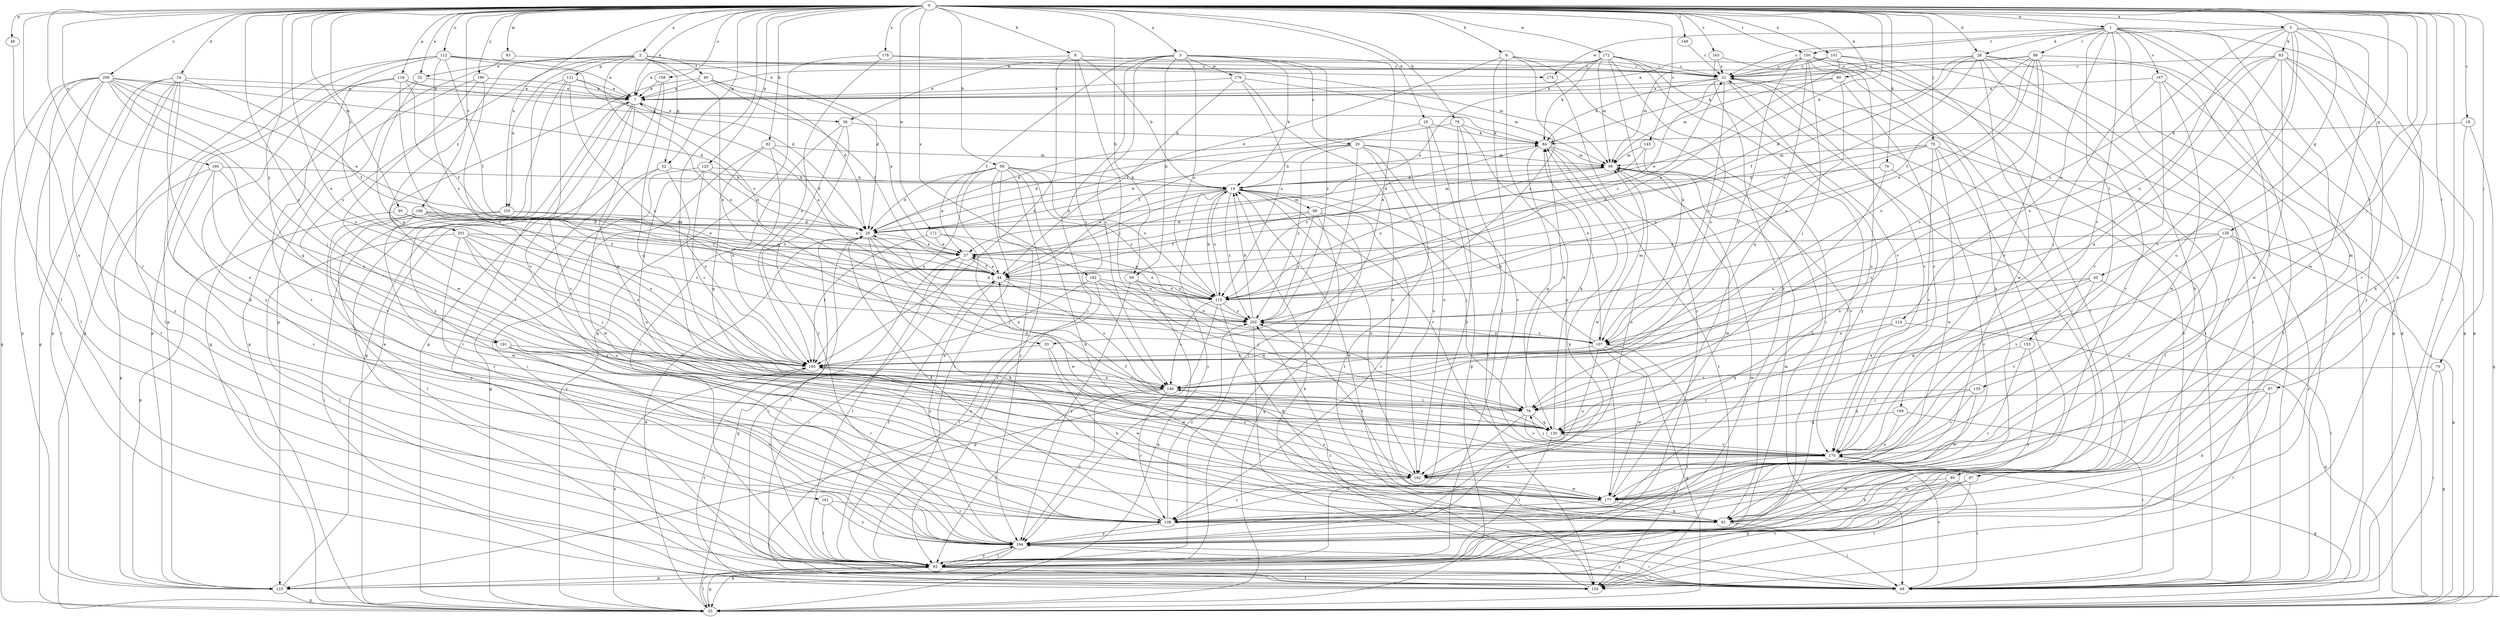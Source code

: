 strict digraph  {
0;
1;
2;
3;
5;
7;
8;
9;
14;
18;
20;
22;
24;
25;
28;
29;
32;
33;
36;
37;
40;
44;
45;
49;
52;
53;
56;
59;
61;
68;
70;
75;
76;
78;
79;
80;
82;
83;
84;
87;
88;
89;
92;
93;
95;
97;
98;
99;
101;
105;
107;
112;
114;
115;
119;
120;
121;
123;
129;
130;
135;
138;
143;
146;
148;
150;
153;
154;
158;
160;
161;
162;
163;
166;
167;
169;
170;
171;
172;
174;
176;
177;
178;
182;
185;
190;
191;
194;
200;
201;
202;
0 -> 1  [label=a];
0 -> 2  [label=a];
0 -> 3  [label=a];
0 -> 5  [label=a];
0 -> 7  [label=a];
0 -> 8  [label=b];
0 -> 9  [label=b];
0 -> 14  [label=b];
0 -> 18  [label=c];
0 -> 24  [label=d];
0 -> 25  [label=d];
0 -> 28  [label=d];
0 -> 32  [label=e];
0 -> 45  [label=g];
0 -> 49  [label=g];
0 -> 52  [label=g];
0 -> 56  [label=h];
0 -> 59  [label=h];
0 -> 68  [label=i];
0 -> 70  [label=j];
0 -> 75  [label=j];
0 -> 76  [label=j];
0 -> 78  [label=k];
0 -> 79  [label=k];
0 -> 80  [label=k];
0 -> 82  [label=k];
0 -> 87  [label=l];
0 -> 93  [label=m];
0 -> 95  [label=m];
0 -> 101  [label=n];
0 -> 105  [label=n];
0 -> 112  [label=o];
0 -> 119  [label=p];
0 -> 120  [label=p];
0 -> 129  [label=q];
0 -> 130  [label=q];
0 -> 135  [label=r];
0 -> 138  [label=r];
0 -> 143  [label=s];
0 -> 146  [label=s];
0 -> 148  [label=t];
0 -> 150  [label=t];
0 -> 158  [label=u];
0 -> 160  [label=u];
0 -> 161  [label=u];
0 -> 163  [label=v];
0 -> 166  [label=v];
0 -> 171  [label=w];
0 -> 172  [label=w];
0 -> 178  [label=x];
0 -> 182  [label=x];
0 -> 185  [label=x];
0 -> 190  [label=y];
0 -> 191  [label=y];
0 -> 200  [label=z];
0 -> 201  [label=z];
1 -> 28  [label=d];
1 -> 68  [label=i];
1 -> 88  [label=l];
1 -> 89  [label=l];
1 -> 92  [label=l];
1 -> 97  [label=m];
1 -> 114  [label=o];
1 -> 150  [label=t];
1 -> 153  [label=t];
1 -> 154  [label=t];
1 -> 167  [label=v];
1 -> 169  [label=v];
1 -> 174  [label=w];
2 -> 29  [label=d];
2 -> 32  [label=e];
2 -> 33  [label=e];
2 -> 40  [label=f];
2 -> 52  [label=g];
2 -> 105  [label=n];
2 -> 107  [label=n];
2 -> 121  [label=p];
2 -> 174  [label=w];
2 -> 191  [label=y];
2 -> 201  [label=z];
3 -> 14  [label=b];
3 -> 20  [label=c];
3 -> 33  [label=e];
3 -> 36  [label=e];
3 -> 44  [label=f];
3 -> 59  [label=h];
3 -> 92  [label=l];
3 -> 115  [label=o];
3 -> 146  [label=s];
3 -> 176  [label=w];
3 -> 202  [label=z];
5 -> 22  [label=c];
5 -> 61  [label=h];
5 -> 83  [label=k];
5 -> 107  [label=n];
5 -> 138  [label=r];
5 -> 162  [label=u];
5 -> 170  [label=v];
5 -> 177  [label=w];
5 -> 202  [label=z];
7 -> 36  [label=e];
7 -> 53  [label=g];
7 -> 68  [label=i];
7 -> 130  [label=q];
7 -> 162  [label=u];
8 -> 7  [label=a];
8 -> 14  [label=b];
8 -> 22  [label=c];
8 -> 76  [label=j];
8 -> 146  [label=s];
8 -> 185  [label=x];
9 -> 22  [label=c];
9 -> 29  [label=d];
9 -> 68  [label=i];
9 -> 92  [label=l];
9 -> 194  [label=y];
9 -> 202  [label=z];
14 -> 29  [label=d];
14 -> 37  [label=e];
14 -> 44  [label=f];
14 -> 76  [label=j];
14 -> 98  [label=m];
14 -> 115  [label=o];
14 -> 162  [label=u];
14 -> 170  [label=v];
14 -> 194  [label=y];
14 -> 202  [label=z];
18 -> 53  [label=g];
18 -> 68  [label=i];
18 -> 84  [label=k];
20 -> 14  [label=b];
20 -> 29  [label=d];
20 -> 92  [label=l];
20 -> 99  [label=m];
20 -> 154  [label=t];
20 -> 162  [label=u];
20 -> 170  [label=v];
20 -> 202  [label=z];
22 -> 7  [label=a];
22 -> 37  [label=e];
22 -> 68  [label=i];
22 -> 84  [label=k];
22 -> 107  [label=n];
22 -> 170  [label=v];
22 -> 194  [label=y];
24 -> 7  [label=a];
24 -> 44  [label=f];
24 -> 53  [label=g];
24 -> 61  [label=h];
24 -> 92  [label=l];
24 -> 123  [label=p];
24 -> 154  [label=t];
24 -> 162  [label=u];
25 -> 44  [label=f];
25 -> 53  [label=g];
25 -> 84  [label=k];
25 -> 162  [label=u];
28 -> 22  [label=c];
28 -> 29  [label=d];
28 -> 44  [label=f];
28 -> 53  [label=g];
28 -> 61  [label=h];
28 -> 68  [label=i];
28 -> 115  [label=o];
28 -> 138  [label=r];
28 -> 177  [label=w];
29 -> 37  [label=e];
29 -> 61  [label=h];
29 -> 68  [label=i];
29 -> 76  [label=j];
29 -> 84  [label=k];
29 -> 92  [label=l];
29 -> 130  [label=q];
32 -> 7  [label=a];
32 -> 53  [label=g];
32 -> 185  [label=x];
33 -> 61  [label=h];
33 -> 177  [label=w];
33 -> 185  [label=x];
36 -> 84  [label=k];
36 -> 92  [label=l];
36 -> 185  [label=x];
36 -> 194  [label=y];
37 -> 44  [label=f];
37 -> 53  [label=g];
37 -> 68  [label=i];
37 -> 92  [label=l];
40 -> 7  [label=a];
40 -> 29  [label=d];
40 -> 37  [label=e];
40 -> 44  [label=f];
40 -> 138  [label=r];
44 -> 37  [label=e];
44 -> 115  [label=o];
44 -> 146  [label=s];
44 -> 194  [label=y];
44 -> 202  [label=z];
45 -> 68  [label=i];
45 -> 107  [label=n];
45 -> 115  [label=o];
45 -> 130  [label=q];
45 -> 170  [label=v];
49 -> 92  [label=l];
52 -> 14  [label=b];
52 -> 53  [label=g];
52 -> 177  [label=w];
52 -> 185  [label=x];
53 -> 29  [label=d];
53 -> 92  [label=l];
53 -> 185  [label=x];
56 -> 14  [label=b];
56 -> 29  [label=d];
56 -> 37  [label=e];
56 -> 61  [label=h];
56 -> 92  [label=l];
56 -> 115  [label=o];
56 -> 154  [label=t];
56 -> 185  [label=x];
56 -> 194  [label=y];
56 -> 202  [label=z];
59 -> 53  [label=g];
59 -> 107  [label=n];
59 -> 115  [label=o];
59 -> 194  [label=y];
61 -> 14  [label=b];
61 -> 68  [label=i];
68 -> 22  [label=c];
68 -> 170  [label=v];
68 -> 194  [label=y];
68 -> 202  [label=z];
70 -> 37  [label=e];
70 -> 61  [label=h];
70 -> 92  [label=l];
70 -> 99  [label=m];
70 -> 115  [label=o];
70 -> 170  [label=v];
70 -> 177  [label=w];
75 -> 53  [label=g];
75 -> 68  [label=i];
75 -> 146  [label=s];
76 -> 84  [label=k];
76 -> 92  [label=l];
76 -> 130  [label=q];
76 -> 170  [label=v];
78 -> 29  [label=d];
78 -> 84  [label=k];
78 -> 107  [label=n];
78 -> 138  [label=r];
78 -> 154  [label=t];
79 -> 14  [label=b];
79 -> 76  [label=j];
79 -> 138  [label=r];
80 -> 7  [label=a];
80 -> 99  [label=m];
80 -> 107  [label=n];
80 -> 170  [label=v];
82 -> 29  [label=d];
82 -> 68  [label=i];
82 -> 99  [label=m];
82 -> 130  [label=q];
82 -> 185  [label=x];
83 -> 22  [label=c];
83 -> 53  [label=g];
83 -> 61  [label=h];
83 -> 130  [label=q];
83 -> 146  [label=s];
83 -> 177  [label=w];
83 -> 185  [label=x];
83 -> 194  [label=y];
84 -> 99  [label=m];
84 -> 115  [label=o];
84 -> 130  [label=q];
84 -> 154  [label=t];
84 -> 177  [label=w];
87 -> 61  [label=h];
87 -> 76  [label=j];
87 -> 92  [label=l];
87 -> 170  [label=v];
88 -> 22  [label=c];
88 -> 44  [label=f];
88 -> 53  [label=g];
88 -> 84  [label=k];
88 -> 115  [label=o];
88 -> 146  [label=s];
88 -> 170  [label=v];
88 -> 185  [label=x];
89 -> 68  [label=i];
89 -> 92  [label=l];
89 -> 154  [label=t];
89 -> 177  [label=w];
92 -> 44  [label=f];
92 -> 53  [label=g];
92 -> 68  [label=i];
92 -> 99  [label=m];
92 -> 123  [label=p];
92 -> 154  [label=t];
92 -> 194  [label=y];
93 -> 22  [label=c];
93 -> 123  [label=p];
95 -> 29  [label=d];
95 -> 44  [label=f];
95 -> 123  [label=p];
97 -> 61  [label=h];
97 -> 123  [label=p];
97 -> 154  [label=t];
97 -> 177  [label=w];
98 -> 29  [label=d];
98 -> 44  [label=f];
98 -> 53  [label=g];
98 -> 92  [label=l];
98 -> 99  [label=m];
98 -> 138  [label=r];
98 -> 202  [label=z];
99 -> 14  [label=b];
99 -> 115  [label=o];
99 -> 162  [label=u];
99 -> 170  [label=v];
101 -> 22  [label=c];
101 -> 68  [label=i];
101 -> 92  [label=l];
101 -> 99  [label=m];
101 -> 115  [label=o];
105 -> 29  [label=d];
105 -> 37  [label=e];
105 -> 68  [label=i];
105 -> 92  [label=l];
107 -> 14  [label=b];
107 -> 53  [label=g];
107 -> 99  [label=m];
107 -> 154  [label=t];
107 -> 162  [label=u];
107 -> 177  [label=w];
107 -> 185  [label=x];
107 -> 202  [label=z];
112 -> 7  [label=a];
112 -> 22  [label=c];
112 -> 29  [label=d];
112 -> 44  [label=f];
112 -> 53  [label=g];
112 -> 123  [label=p];
112 -> 194  [label=y];
112 -> 202  [label=z];
114 -> 53  [label=g];
114 -> 107  [label=n];
114 -> 130  [label=q];
115 -> 7  [label=a];
115 -> 14  [label=b];
115 -> 22  [label=c];
115 -> 37  [label=e];
115 -> 61  [label=h];
115 -> 123  [label=p];
115 -> 146  [label=s];
115 -> 202  [label=z];
119 -> 7  [label=a];
119 -> 44  [label=f];
119 -> 84  [label=k];
119 -> 123  [label=p];
119 -> 138  [label=r];
119 -> 202  [label=z];
120 -> 14  [label=b];
120 -> 29  [label=d];
120 -> 146  [label=s];
120 -> 162  [label=u];
120 -> 194  [label=y];
121 -> 7  [label=a];
121 -> 68  [label=i];
121 -> 107  [label=n];
121 -> 115  [label=o];
121 -> 170  [label=v];
121 -> 194  [label=y];
123 -> 7  [label=a];
123 -> 53  [label=g];
123 -> 99  [label=m];
129 -> 37  [label=e];
129 -> 53  [label=g];
129 -> 162  [label=u];
129 -> 170  [label=v];
129 -> 194  [label=y];
129 -> 202  [label=z];
130 -> 84  [label=k];
130 -> 92  [label=l];
130 -> 170  [label=v];
135 -> 76  [label=j];
135 -> 130  [label=q];
135 -> 170  [label=v];
135 -> 177  [label=w];
138 -> 29  [label=d];
138 -> 194  [label=y];
138 -> 202  [label=z];
143 -> 29  [label=d];
143 -> 61  [label=h];
143 -> 99  [label=m];
146 -> 76  [label=j];
146 -> 92  [label=l];
146 -> 138  [label=r];
146 -> 185  [label=x];
146 -> 194  [label=y];
148 -> 22  [label=c];
150 -> 7  [label=a];
150 -> 22  [label=c];
150 -> 53  [label=g];
150 -> 68  [label=i];
150 -> 76  [label=j];
150 -> 92  [label=l];
150 -> 130  [label=q];
150 -> 146  [label=s];
150 -> 162  [label=u];
153 -> 138  [label=r];
153 -> 185  [label=x];
153 -> 194  [label=y];
154 -> 14  [label=b];
158 -> 7  [label=a];
158 -> 53  [label=g];
158 -> 130  [label=q];
160 -> 14  [label=b];
160 -> 123  [label=p];
160 -> 138  [label=r];
160 -> 170  [label=v];
160 -> 185  [label=x];
161 -> 92  [label=l];
161 -> 138  [label=r];
161 -> 194  [label=y];
162 -> 138  [label=r];
162 -> 177  [label=w];
162 -> 185  [label=x];
163 -> 22  [label=c];
163 -> 61  [label=h];
163 -> 138  [label=r];
166 -> 29  [label=d];
166 -> 37  [label=e];
166 -> 44  [label=f];
166 -> 138  [label=r];
166 -> 177  [label=w];
166 -> 185  [label=x];
166 -> 194  [label=y];
167 -> 7  [label=a];
167 -> 76  [label=j];
167 -> 154  [label=t];
167 -> 170  [label=v];
167 -> 177  [label=w];
169 -> 68  [label=i];
169 -> 130  [label=q];
169 -> 162  [label=u];
170 -> 44  [label=f];
170 -> 53  [label=g];
170 -> 76  [label=j];
170 -> 138  [label=r];
170 -> 162  [label=u];
171 -> 37  [label=e];
171 -> 115  [label=o];
171 -> 177  [label=w];
171 -> 185  [label=x];
172 -> 7  [label=a];
172 -> 22  [label=c];
172 -> 37  [label=e];
172 -> 84  [label=k];
172 -> 92  [label=l];
172 -> 99  [label=m];
172 -> 107  [label=n];
172 -> 146  [label=s];
172 -> 170  [label=v];
174 -> 194  [label=y];
176 -> 7  [label=a];
176 -> 44  [label=f];
176 -> 61  [label=h];
176 -> 99  [label=m];
176 -> 115  [label=o];
177 -> 61  [label=h];
177 -> 99  [label=m];
177 -> 138  [label=r];
177 -> 146  [label=s];
177 -> 202  [label=z];
178 -> 22  [label=c];
178 -> 53  [label=g];
178 -> 99  [label=m];
178 -> 185  [label=x];
182 -> 76  [label=j];
182 -> 92  [label=l];
182 -> 115  [label=o];
182 -> 130  [label=q];
182 -> 185  [label=x];
185 -> 146  [label=s];
185 -> 154  [label=t];
185 -> 177  [label=w];
190 -> 7  [label=a];
190 -> 53  [label=g];
190 -> 177  [label=w];
190 -> 185  [label=x];
191 -> 138  [label=r];
191 -> 162  [label=u];
191 -> 185  [label=x];
191 -> 194  [label=y];
194 -> 22  [label=c];
194 -> 53  [label=g];
194 -> 68  [label=i];
194 -> 84  [label=k];
194 -> 92  [label=l];
200 -> 7  [label=a];
200 -> 29  [label=d];
200 -> 37  [label=e];
200 -> 53  [label=g];
200 -> 68  [label=i];
200 -> 76  [label=j];
200 -> 92  [label=l];
200 -> 123  [label=p];
200 -> 130  [label=q];
200 -> 185  [label=x];
200 -> 194  [label=y];
201 -> 37  [label=e];
201 -> 76  [label=j];
201 -> 92  [label=l];
201 -> 162  [label=u];
201 -> 185  [label=x];
201 -> 194  [label=y];
201 -> 202  [label=z];
202 -> 14  [label=b];
202 -> 29  [label=d];
202 -> 68  [label=i];
202 -> 107  [label=n];
}
